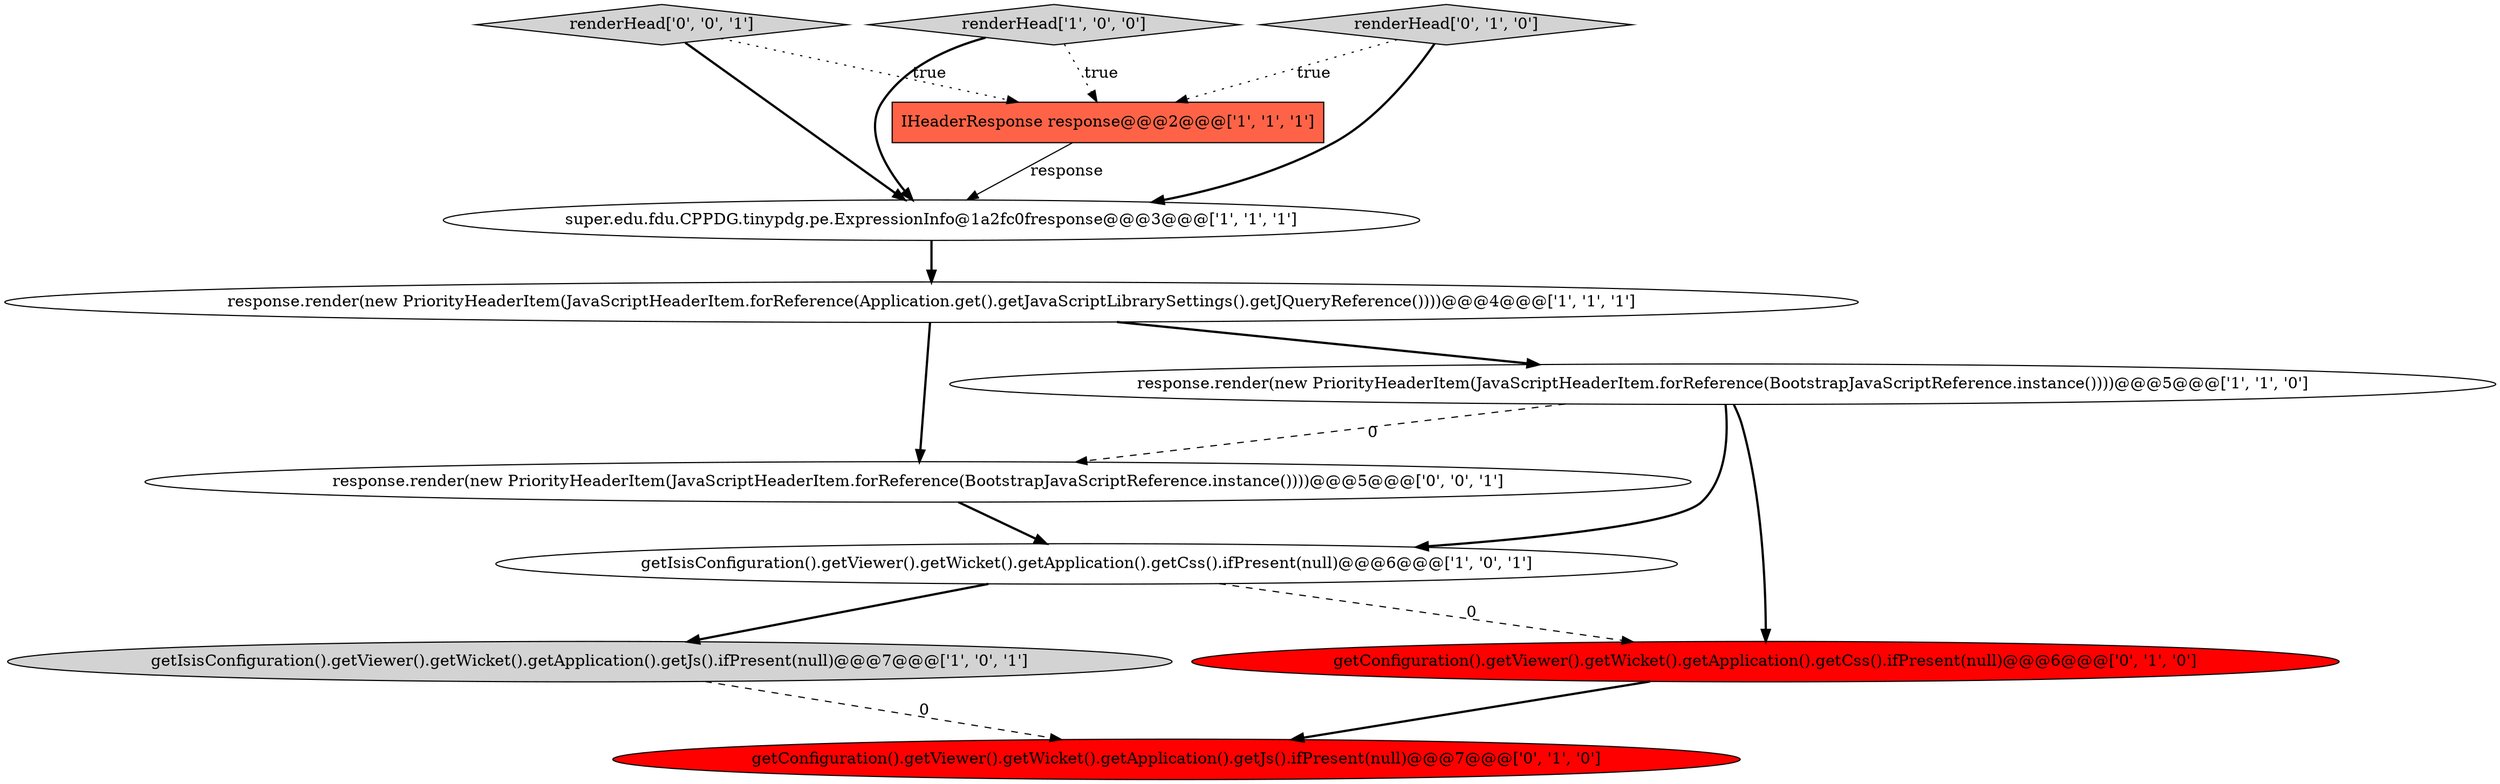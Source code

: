 digraph {
7 [style = filled, label = "getConfiguration().getViewer().getWicket().getApplication().getCss().ifPresent(null)@@@6@@@['0', '1', '0']", fillcolor = red, shape = ellipse image = "AAA1AAABBB2BBB"];
11 [style = filled, label = "renderHead['0', '0', '1']", fillcolor = lightgray, shape = diamond image = "AAA0AAABBB3BBB"];
1 [style = filled, label = "super.edu.fdu.CPPDG.tinypdg.pe.ExpressionInfo@1a2fc0fresponse@@@3@@@['1', '1', '1']", fillcolor = white, shape = ellipse image = "AAA0AAABBB1BBB"];
0 [style = filled, label = "IHeaderResponse response@@@2@@@['1', '1', '1']", fillcolor = tomato, shape = box image = "AAA0AAABBB1BBB"];
6 [style = filled, label = "response.render(new PriorityHeaderItem(JavaScriptHeaderItem.forReference(Application.get().getJavaScriptLibrarySettings().getJQueryReference())))@@@4@@@['1', '1', '1']", fillcolor = white, shape = ellipse image = "AAA0AAABBB1BBB"];
10 [style = filled, label = "response.render(new PriorityHeaderItem(JavaScriptHeaderItem.forReference(BootstrapJavaScriptReference.instance())))@@@5@@@['0', '0', '1']", fillcolor = white, shape = ellipse image = "AAA0AAABBB3BBB"];
4 [style = filled, label = "renderHead['1', '0', '0']", fillcolor = lightgray, shape = diamond image = "AAA0AAABBB1BBB"];
8 [style = filled, label = "getConfiguration().getViewer().getWicket().getApplication().getJs().ifPresent(null)@@@7@@@['0', '1', '0']", fillcolor = red, shape = ellipse image = "AAA1AAABBB2BBB"];
3 [style = filled, label = "getIsisConfiguration().getViewer().getWicket().getApplication().getJs().ifPresent(null)@@@7@@@['1', '0', '1']", fillcolor = lightgray, shape = ellipse image = "AAA0AAABBB1BBB"];
2 [style = filled, label = "response.render(new PriorityHeaderItem(JavaScriptHeaderItem.forReference(BootstrapJavaScriptReference.instance())))@@@5@@@['1', '1', '0']", fillcolor = white, shape = ellipse image = "AAA0AAABBB1BBB"];
5 [style = filled, label = "getIsisConfiguration().getViewer().getWicket().getApplication().getCss().ifPresent(null)@@@6@@@['1', '0', '1']", fillcolor = white, shape = ellipse image = "AAA0AAABBB1BBB"];
9 [style = filled, label = "renderHead['0', '1', '0']", fillcolor = lightgray, shape = diamond image = "AAA0AAABBB2BBB"];
5->3 [style = bold, label=""];
3->8 [style = dashed, label="0"];
11->0 [style = dotted, label="true"];
4->1 [style = bold, label=""];
1->6 [style = bold, label=""];
9->0 [style = dotted, label="true"];
2->7 [style = bold, label=""];
10->5 [style = bold, label=""];
5->7 [style = dashed, label="0"];
9->1 [style = bold, label=""];
0->1 [style = solid, label="response"];
7->8 [style = bold, label=""];
11->1 [style = bold, label=""];
6->10 [style = bold, label=""];
2->10 [style = dashed, label="0"];
4->0 [style = dotted, label="true"];
2->5 [style = bold, label=""];
6->2 [style = bold, label=""];
}
